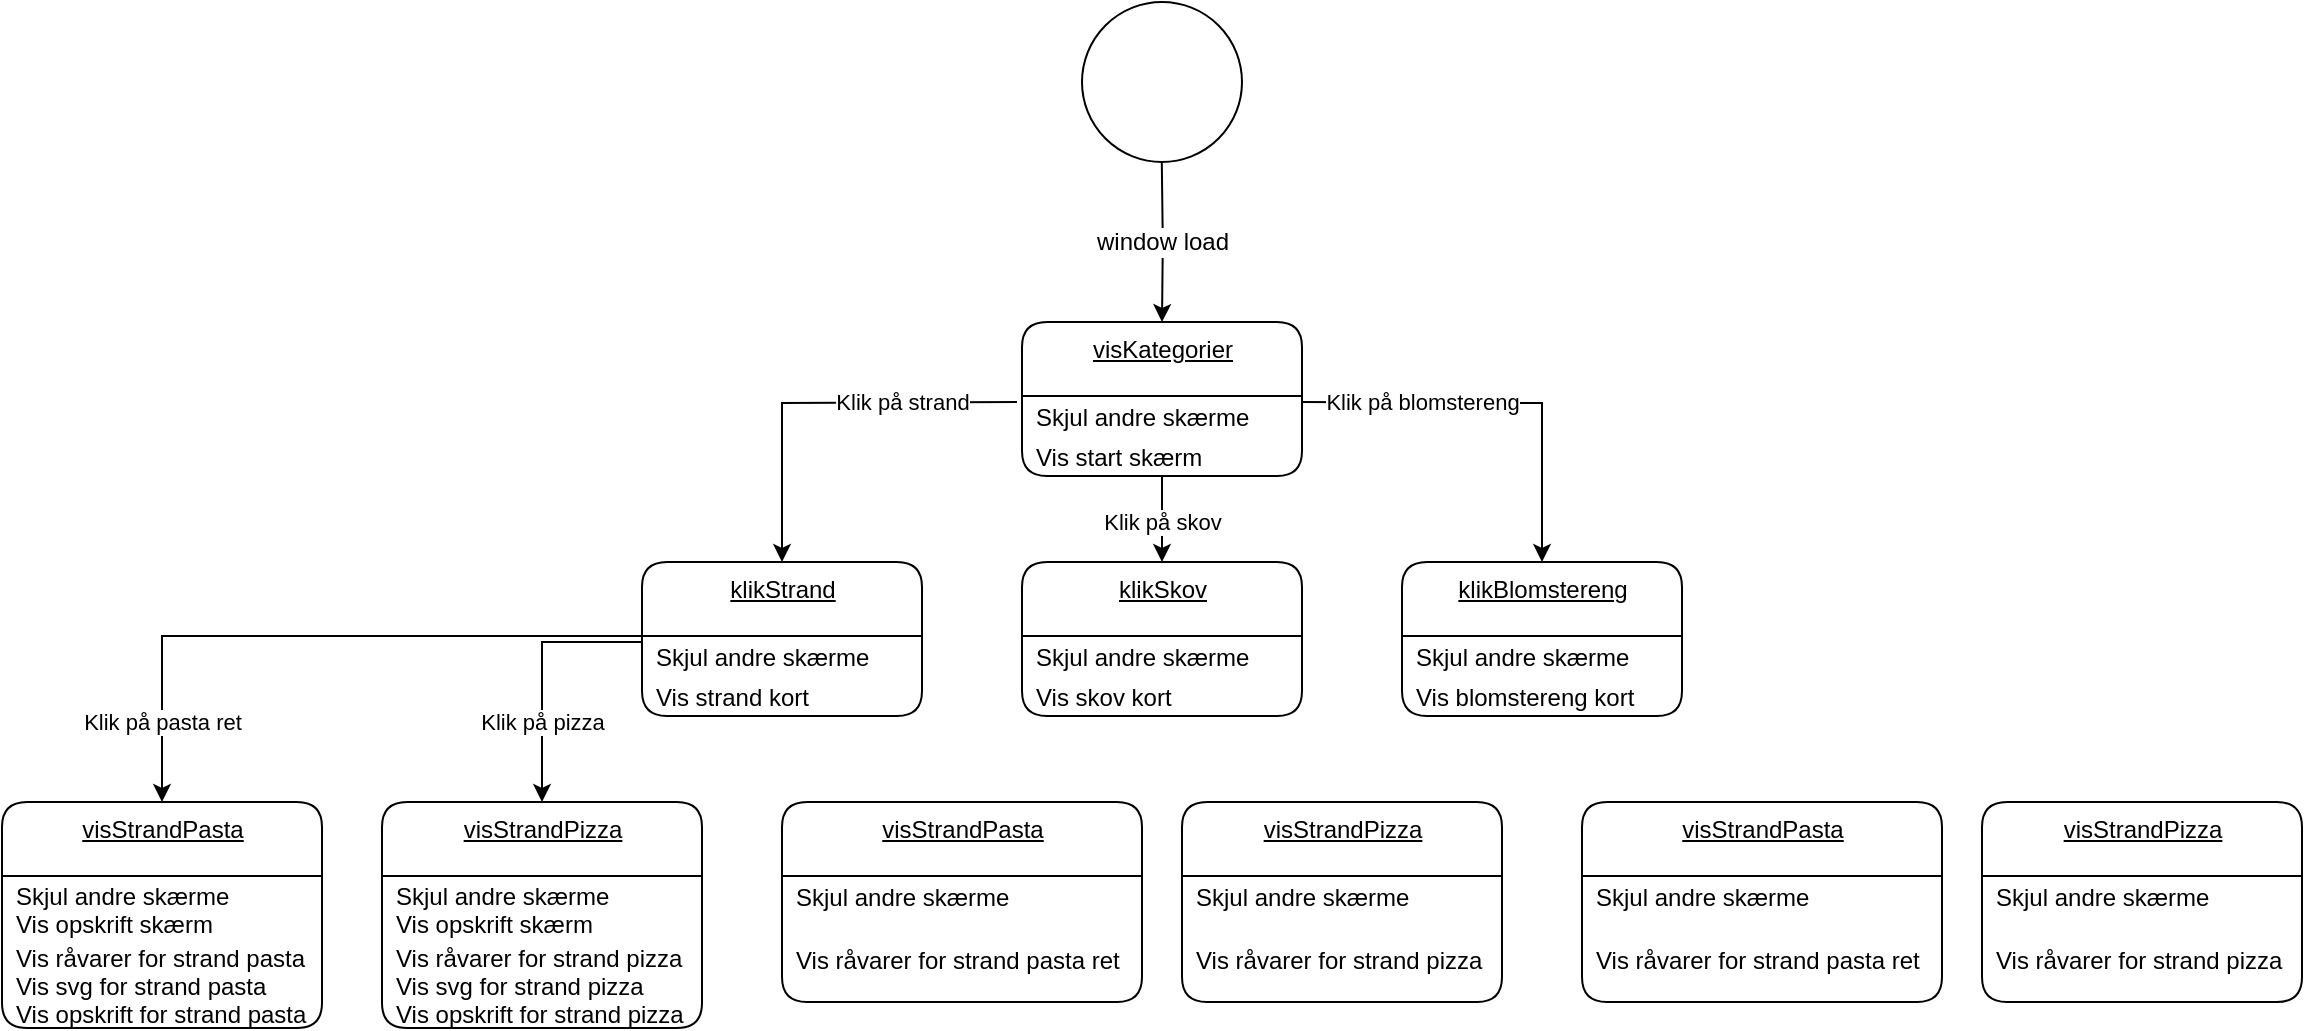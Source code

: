 <mxfile>
    <diagram id="2IpZyWTVwcBk6ORTr7U4" name="Page-1">
        <mxGraphModel dx="1250" dy="286" grid="1" gridSize="10" guides="1" tooltips="1" connect="1" arrows="1" fold="1" page="1" pageScale="1" pageWidth="827" pageHeight="1169" math="0" shadow="0">
            <root>
                <mxCell id="0"/>
                <mxCell id="1" parent="0"/>
                <mxCell id="2" value="" style="ellipse;whiteSpace=wrap;html=1;aspect=fixed;" vertex="1" parent="1">
                    <mxGeometry x="360" y="200" width="80" height="80" as="geometry"/>
                </mxCell>
                <mxCell id="6" value="&lt;span style=&quot;font-size: 12px&quot;&gt;window load&lt;/span&gt;" style="edgeStyle=orthogonalEdgeStyle;rounded=0;orthogonalLoop=1;jettySize=auto;html=1;exitX=0.5;exitY=1;exitDx=0;exitDy=0;entryX=0.5;entryY=0;entryDx=0;entryDy=0;" edge="1" parent="1" target="7">
                    <mxGeometry relative="1" as="geometry">
                        <mxPoint x="400" y="350" as="targetPoint"/>
                        <mxPoint x="399.9" y="280" as="sourcePoint"/>
                        <Array as="points"/>
                    </mxGeometry>
                </mxCell>
                <mxCell id="7" value="visKategorier" style="swimlane;fontStyle=4;align=center;verticalAlign=top;childLayout=stackLayout;horizontal=1;startSize=37;horizontalStack=0;resizeParent=1;resizeParentMax=0;resizeLast=0;collapsible=0;marginBottom=0;html=1;rounded=1;absoluteArcSize=1;arcSize=25;" vertex="1" parent="1">
                    <mxGeometry x="330" y="360" width="140" height="77" as="geometry"/>
                </mxCell>
                <mxCell id="8" value="Skjul andre skærme" style="fillColor=none;strokeColor=none;align=left;verticalAlign=middle;spacingLeft=5;" vertex="1" parent="7">
                    <mxGeometry y="37" width="140" height="20" as="geometry"/>
                </mxCell>
                <mxCell id="9" value="Vis start skærm" style="fillColor=none;strokeColor=none;align=left;verticalAlign=middle;spacingLeft=5;" vertex="1" parent="7">
                    <mxGeometry y="57" width="140" height="20" as="geometry"/>
                </mxCell>
                <mxCell id="10" value="klikStrand" style="swimlane;fontStyle=4;align=center;verticalAlign=top;childLayout=stackLayout;horizontal=1;startSize=37;horizontalStack=0;resizeParent=1;resizeParentMax=0;resizeLast=0;collapsible=0;marginBottom=0;html=1;rounded=1;absoluteArcSize=1;arcSize=25;" vertex="1" parent="1">
                    <mxGeometry x="140" y="480" width="140" height="77" as="geometry"/>
                </mxCell>
                <mxCell id="11" value="Skjul andre skærme" style="fillColor=none;strokeColor=none;align=left;verticalAlign=middle;spacingLeft=5;" vertex="1" parent="10">
                    <mxGeometry y="37" width="140" height="20" as="geometry"/>
                </mxCell>
                <mxCell id="12" value="Vis strand kort" style="fillColor=none;strokeColor=none;align=left;verticalAlign=middle;spacingLeft=5;" vertex="1" parent="10">
                    <mxGeometry y="57" width="140" height="20" as="geometry"/>
                </mxCell>
                <mxCell id="13" value="klikSkov" style="swimlane;fontStyle=4;align=center;verticalAlign=top;childLayout=stackLayout;horizontal=1;startSize=37;horizontalStack=0;resizeParent=1;resizeParentMax=0;resizeLast=0;collapsible=0;marginBottom=0;html=1;rounded=1;absoluteArcSize=1;arcSize=25;" vertex="1" parent="1">
                    <mxGeometry x="330" y="480" width="140" height="77" as="geometry"/>
                </mxCell>
                <mxCell id="14" value="Skjul andre skærme" style="fillColor=none;strokeColor=none;align=left;verticalAlign=middle;spacingLeft=5;" vertex="1" parent="13">
                    <mxGeometry y="37" width="140" height="20" as="geometry"/>
                </mxCell>
                <mxCell id="15" value="Vis skov kort" style="fillColor=none;strokeColor=none;align=left;verticalAlign=middle;spacingLeft=5;" vertex="1" parent="13">
                    <mxGeometry y="57" width="140" height="20" as="geometry"/>
                </mxCell>
                <mxCell id="16" value="klikBlomstereng" style="swimlane;fontStyle=4;align=center;verticalAlign=top;childLayout=stackLayout;horizontal=1;startSize=37;horizontalStack=0;resizeParent=1;resizeParentMax=0;resizeLast=0;collapsible=0;marginBottom=0;html=1;rounded=1;absoluteArcSize=1;arcSize=25;" vertex="1" parent="1">
                    <mxGeometry x="520" y="480" width="140" height="77" as="geometry"/>
                </mxCell>
                <mxCell id="17" value="Skjul andre skærme" style="fillColor=none;strokeColor=none;align=left;verticalAlign=middle;spacingLeft=5;" vertex="1" parent="16">
                    <mxGeometry y="37" width="140" height="20" as="geometry"/>
                </mxCell>
                <mxCell id="18" value="Vis blomstereng kort" style="fillColor=none;strokeColor=none;align=left;verticalAlign=middle;spacingLeft=5;" vertex="1" parent="16">
                    <mxGeometry y="57" width="140" height="20" as="geometry"/>
                </mxCell>
                <mxCell id="19" value="Klik på strand" style="edgeStyle=orthogonalEdgeStyle;rounded=0;orthogonalLoop=1;jettySize=auto;html=1;exitX=0;exitY=0;exitDx=0;exitDy=0;entryX=0.5;entryY=0;entryDx=0;entryDy=0;" edge="1" parent="1" target="10">
                    <mxGeometry x="-0.418" relative="1" as="geometry">
                        <mxPoint as="offset"/>
                        <mxPoint x="327.5" y="400.0" as="sourcePoint"/>
                        <mxPoint x="92.5" y="513" as="targetPoint"/>
                    </mxGeometry>
                </mxCell>
                <mxCell id="20" value="Klik på blomstereng" style="edgeStyle=orthogonalEdgeStyle;rounded=0;orthogonalLoop=1;jettySize=auto;html=1;exitX=0;exitY=0;exitDx=0;exitDy=0;entryX=0.5;entryY=0;entryDx=0;entryDy=0;" edge="1" parent="1" target="16">
                    <mxGeometry x="-0.4" relative="1" as="geometry">
                        <mxPoint as="offset"/>
                        <mxPoint x="470.0" y="400" as="sourcePoint"/>
                        <mxPoint x="587.5" y="320.0" as="targetPoint"/>
                    </mxGeometry>
                </mxCell>
                <mxCell id="21" value="Klik på skov" style="edgeStyle=orthogonalEdgeStyle;rounded=0;orthogonalLoop=1;jettySize=auto;html=1;entryX=0.5;entryY=0;entryDx=0;entryDy=0;exitX=0.5;exitY=1;exitDx=0;exitDy=0;" edge="1" parent="1" source="9" target="13">
                    <mxGeometry x="0.07" relative="1" as="geometry">
                        <mxPoint as="offset"/>
                        <mxPoint x="400" y="440" as="sourcePoint"/>
                        <mxPoint x="400" y="478" as="targetPoint"/>
                        <Array as="points"/>
                    </mxGeometry>
                </mxCell>
                <mxCell id="22" value="visStrandPizza" style="swimlane;fontStyle=4;align=center;verticalAlign=top;childLayout=stackLayout;horizontal=1;startSize=37;horizontalStack=0;resizeParent=1;resizeParentMax=0;resizeLast=0;collapsible=0;marginBottom=0;html=1;rounded=1;absoluteArcSize=1;arcSize=25;" vertex="1" parent="1">
                    <mxGeometry x="10" y="600" width="160" height="113" as="geometry"/>
                </mxCell>
                <mxCell id="23" value="Skjul andre skærme&#10;Vis opskrift skærm" style="fillColor=none;strokeColor=none;align=left;verticalAlign=middle;spacingLeft=5;" vertex="1" parent="22">
                    <mxGeometry y="37" width="160" height="33" as="geometry"/>
                </mxCell>
                <mxCell id="24" value="Vis råvarer for strand pizza&#10;Vis svg for strand pizza&#10;Vis opskrift for strand pizza" style="fillColor=none;strokeColor=none;align=left;verticalAlign=middle;spacingLeft=5;" vertex="1" parent="22">
                    <mxGeometry y="70" width="160" height="43" as="geometry"/>
                </mxCell>
                <mxCell id="28" value="visStrandPizza" style="swimlane;fontStyle=4;align=center;verticalAlign=top;childLayout=stackLayout;horizontal=1;startSize=37;horizontalStack=0;resizeParent=1;resizeParentMax=0;resizeLast=0;collapsible=0;marginBottom=0;html=1;rounded=1;absoluteArcSize=1;arcSize=25;" vertex="1" parent="1">
                    <mxGeometry x="410" y="600" width="160" height="100" as="geometry"/>
                </mxCell>
                <mxCell id="29" value="Skjul andre skærme" style="fillColor=none;strokeColor=none;align=left;verticalAlign=middle;spacingLeft=5;" vertex="1" parent="28">
                    <mxGeometry y="37" width="160" height="20" as="geometry"/>
                </mxCell>
                <mxCell id="30" value="Vis råvarer for strand pizza" style="fillColor=none;strokeColor=none;align=left;verticalAlign=middle;spacingLeft=5;" vertex="1" parent="28">
                    <mxGeometry y="57" width="160" height="43" as="geometry"/>
                </mxCell>
                <mxCell id="31" value="visStrandPasta" style="swimlane;fontStyle=4;align=center;verticalAlign=top;childLayout=stackLayout;horizontal=1;startSize=37;horizontalStack=0;resizeParent=1;resizeParentMax=0;resizeLast=0;collapsible=0;marginBottom=0;html=1;rounded=1;absoluteArcSize=1;arcSize=25;" vertex="1" parent="1">
                    <mxGeometry x="210" y="600" width="180" height="100" as="geometry"/>
                </mxCell>
                <mxCell id="32" value="Skjul andre skærme" style="fillColor=none;strokeColor=none;align=left;verticalAlign=middle;spacingLeft=5;" vertex="1" parent="31">
                    <mxGeometry y="37" width="180" height="20" as="geometry"/>
                </mxCell>
                <mxCell id="33" value="Vis råvarer for strand pasta ret" style="fillColor=none;strokeColor=none;align=left;verticalAlign=middle;spacingLeft=5;" vertex="1" parent="31">
                    <mxGeometry y="57" width="180" height="43" as="geometry"/>
                </mxCell>
                <mxCell id="34" value="visStrandPizza" style="swimlane;fontStyle=4;align=center;verticalAlign=top;childLayout=stackLayout;horizontal=1;startSize=37;horizontalStack=0;resizeParent=1;resizeParentMax=0;resizeLast=0;collapsible=0;marginBottom=0;html=1;rounded=1;absoluteArcSize=1;arcSize=25;" vertex="1" parent="1">
                    <mxGeometry x="810" y="600" width="160" height="100" as="geometry"/>
                </mxCell>
                <mxCell id="35" value="Skjul andre skærme" style="fillColor=none;strokeColor=none;align=left;verticalAlign=middle;spacingLeft=5;" vertex="1" parent="34">
                    <mxGeometry y="37" width="160" height="20" as="geometry"/>
                </mxCell>
                <mxCell id="36" value="Vis råvarer for strand pizza" style="fillColor=none;strokeColor=none;align=left;verticalAlign=middle;spacingLeft=5;" vertex="1" parent="34">
                    <mxGeometry y="57" width="160" height="43" as="geometry"/>
                </mxCell>
                <mxCell id="37" value="visStrandPasta" style="swimlane;fontStyle=4;align=center;verticalAlign=top;childLayout=stackLayout;horizontal=1;startSize=37;horizontalStack=0;resizeParent=1;resizeParentMax=0;resizeLast=0;collapsible=0;marginBottom=0;html=1;rounded=1;absoluteArcSize=1;arcSize=25;" vertex="1" parent="1">
                    <mxGeometry x="610" y="600" width="180" height="100" as="geometry"/>
                </mxCell>
                <mxCell id="38" value="Skjul andre skærme" style="fillColor=none;strokeColor=none;align=left;verticalAlign=middle;spacingLeft=5;" vertex="1" parent="37">
                    <mxGeometry y="37" width="180" height="20" as="geometry"/>
                </mxCell>
                <mxCell id="39" value="Vis råvarer for strand pasta ret" style="fillColor=none;strokeColor=none;align=left;verticalAlign=middle;spacingLeft=5;" vertex="1" parent="37">
                    <mxGeometry y="57" width="180" height="43" as="geometry"/>
                </mxCell>
                <mxCell id="40" value="Klik på pizza" style="edgeStyle=orthogonalEdgeStyle;rounded=0;orthogonalLoop=1;jettySize=auto;html=1;exitX=0;exitY=0;exitDx=0;exitDy=0;entryX=0.5;entryY=0;entryDx=0;entryDy=0;" edge="1" parent="1" target="22">
                    <mxGeometry x="0.385" relative="1" as="geometry">
                        <mxPoint as="offset"/>
                        <mxPoint x="140" y="520" as="sourcePoint"/>
                        <mxPoint x="22.5" y="600" as="targetPoint"/>
                        <Array as="points">
                            <mxPoint x="90" y="520"/>
                        </Array>
                    </mxGeometry>
                </mxCell>
                <mxCell id="41" value="Klik på pasta ret" style="edgeStyle=orthogonalEdgeStyle;rounded=0;orthogonalLoop=1;jettySize=auto;html=1;entryX=0.5;entryY=0;entryDx=0;entryDy=0;exitX=0;exitY=0;exitDx=0;exitDy=0;" edge="1" parent="1" source="11">
                    <mxGeometry x="0.752" relative="1" as="geometry">
                        <mxPoint as="offset"/>
                        <mxPoint x="-10" y="510" as="sourcePoint"/>
                        <mxPoint x="-100" y="600" as="targetPoint"/>
                        <Array as="points">
                            <mxPoint x="-100" y="517"/>
                        </Array>
                    </mxGeometry>
                </mxCell>
                <mxCell id="42" value="visStrandPasta" style="swimlane;fontStyle=4;align=center;verticalAlign=top;childLayout=stackLayout;horizontal=1;startSize=37;horizontalStack=0;resizeParent=1;resizeParentMax=0;resizeLast=0;collapsible=0;marginBottom=0;html=1;rounded=1;absoluteArcSize=1;arcSize=25;" vertex="1" parent="1">
                    <mxGeometry x="-180" y="600" width="160" height="113" as="geometry"/>
                </mxCell>
                <mxCell id="43" value="Skjul andre skærme&#10;Vis opskrift skærm" style="fillColor=none;strokeColor=none;align=left;verticalAlign=middle;spacingLeft=5;" vertex="1" parent="42">
                    <mxGeometry y="37" width="160" height="33" as="geometry"/>
                </mxCell>
                <mxCell id="44" value="Vis råvarer for strand pasta&#10;Vis svg for strand pasta&#10;Vis opskrift for strand pasta" style="fillColor=none;strokeColor=none;align=left;verticalAlign=middle;spacingLeft=5;" vertex="1" parent="42">
                    <mxGeometry y="70" width="160" height="43" as="geometry"/>
                </mxCell>
            </root>
        </mxGraphModel>
    </diagram>
</mxfile>
